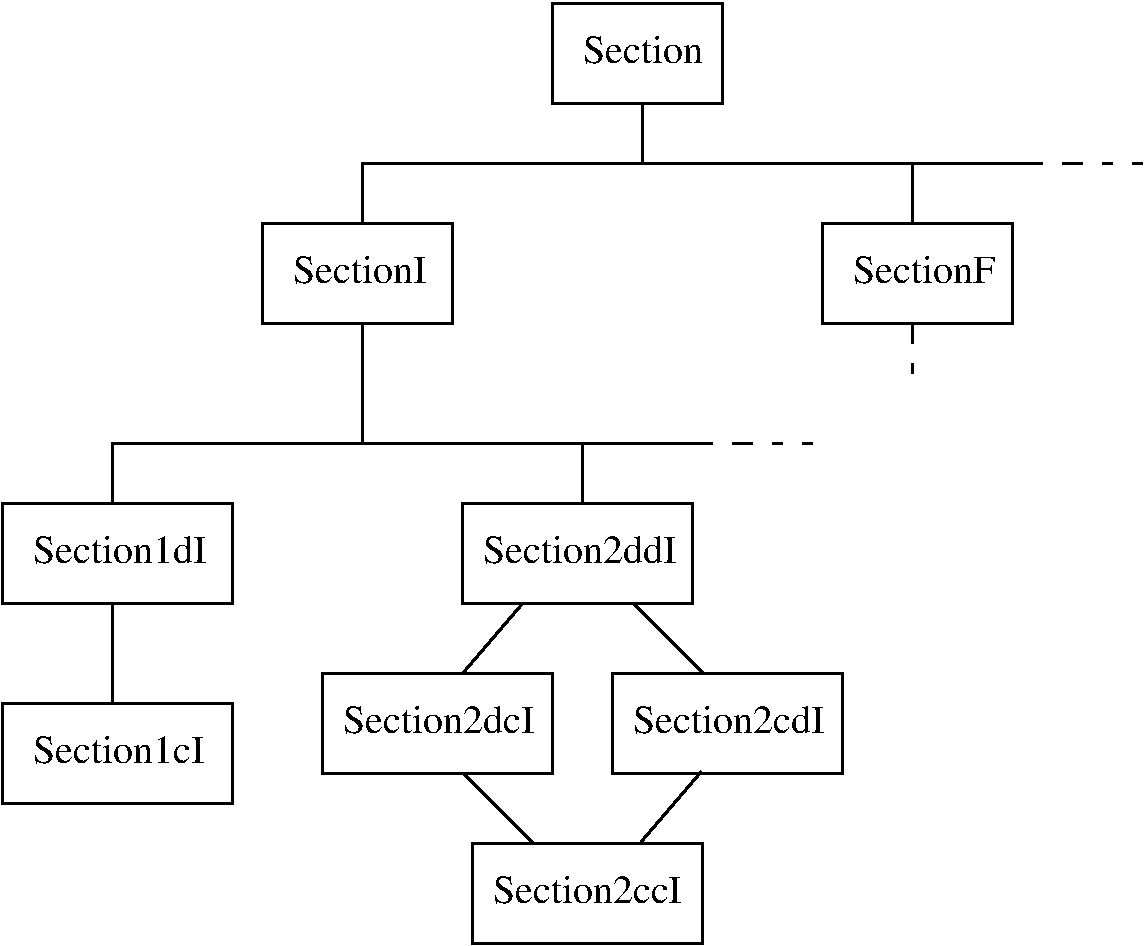 #FIG 3.1
Landscape
Center
Inches
1200 2
6 6225 3975 6975 4125
2 1 0 2 -1 7 0 0 -1 0.000 0 0 -1 0 0 2
	 6300 4050 6450 4050
2 1 0 2 -1 7 0 0 -1 0.000 0 0 -1 0 0 2
	 6600 4050 6675 4050
2 1 0 2 -1 7 0 0 -1 0.000 0 0 -1 0 0 2
	 6825 4050 6900 4050
-6
6 8700 1875 9450 2025
2 1 0 2 -1 7 0 0 -1 0.000 0 0 -1 0 0 2
	 8775 1950 8925 1950
2 1 0 2 -1 7 0 0 -1 0.000 0 0 -1 0 0 2
	 9075 1950 9150 1950
2 1 0 2 -1 7 0 0 -1 0.000 0 0 -1 0 0 2
	 9300 1950 9375 1950
-6
2 1 0 2 -1 5 0 0 -1 0.000 0 0 -1 0 0 3
	 1650 4500 1650 4050 6150 4050
2 1 0 2 -1 5 0 0 -1 0.000 0 0 -1 0 0 2
	 5175 4050 5175 4500
2 1 0 2 -1 7 0 0 -1 0.000 0 0 -1 0 0 2
	 4725 5250 4275 5775
2 1 0 2 -1 7 0 0 -1 0.000 0 0 -1 0 0 2
	 5550 5250 6075 5775
2 1 0 2 -1 7 0 0 -1 0.000 0 0 -1 0 0 2
	 4275 6525 4800 7050
2 1 0 2 -1 7 0 0 -1 0.000 0 0 -1 0 0 2
	 6063 6514 5613 7039
2 1 0 2 -1 7 0 0 -1 0.000 0 0 -1 0 0 2
	 1650 5250 1650 6000
2 1 0 2 -1 7 0 0 -1 0.000 0 0 -1 0 0 2
	 3525 4050 3525 3150
2 1 0 2 -1 7 0 0 -1 0.000 0 0 -1 0 0 2
	 7650 3450 7650 3525
2 1 0 2 -1 5 0 0 -1 0.000 0 0 -1 0 0 3
	 3525 2400 3525 1950 8625 1950
2 1 0 2 -1 5 0 0 -1 0.000 0 0 -1 0 0 2
	 7650 1950 7650 2400
2 1 0 2 -1 7 0 0 -1 0.000 0 0 -1 0 0 2
	 7650 3150 7650 3300
2 2 0 2 -1 7 0 0 -1 0.000 0 0 -1 0 0 5
	 4950 750 6225 750 6225 1500 4950 1500 4950 750
2 1 0 2 -1 5 0 0 20 0.000 0 0 -1 0 0 2
	 5625 1500 5625 1950
2 2 0 2 -1 7 0 0 -1 0.000 0 0 -1 0 0 5
	 825 6000 2550 6000 2550 6750 825 6750 825 6000
2 2 0 2 -1 7 0 0 -1 0.000 0 0 -1 0 0 5
	 825 4500 2550 4500 2550 5250 825 5250 825 4500
2 2 0 2 -1 7 0 0 -1 0.000 0 0 -1 0 0 5
	 2775 2400 4200 2400 4200 3150 2775 3150 2775 2400
2 2 0 2 -1 7 0 0 -1 0.000 0 0 -1 0 0 5
	 6975 2400 8400 2400 8400 3150 6975 3150 6975 2400
2 2 0 2 -1 7 0 0 -1 0.000 0 0 -1 0 0 5
	 4275 4500 6000 4500 6000 5250 4275 5250 4275 4500
2 2 0 2 -1 7 0 0 -1 0.000 0 0 -1 0 0 5
	 3225 5775 4950 5775 4950 6525 3225 6525 3225 5775
2 2 0 2 -1 7 0 0 -1 0.000 0 0 -1 0 0 5
	 5400 5775 7125 5775 7125 6525 5400 6525 5400 5775
2 2 0 2 -1 7 0 0 -1 0.000 0 0 -1 0 0 5
	 4350 7050 6075 7050 6075 7800 4350 7800 4350 7050
4 0 -1 0 0 0 20 0.0000 4 195 855 5175 1200 Section\001
4 0 -1 0 0 0 20 0.0000 4 195 945 3000 2850 SectionI\001
4 0 -1 0 0 0 20 0.0000 4 195 1020 7200 2850 SectionF\001
4 0 -1 0 0 0 20 0.0000 4 195 1215 1050 4950 Section1dI\001
4 0 -1 0 0 0 20 0.0000 4 195 1200 1050 6450 Section1cI\001
4 0 -1 0 0 0 20 0.0000 4 195 1350 4425 4950 Section2ddI\001
4 0 -1 0 0 0 20 0.0000 4 195 1335 3375 6225 Section2dcI\001
4 0 -1 0 0 0 20 0.0000 4 195 1335 5550 6225 Section2cdI\001
4 0 -1 0 0 0 20 0.0000 4 195 1320 4500 7500 Section2ccI\001

